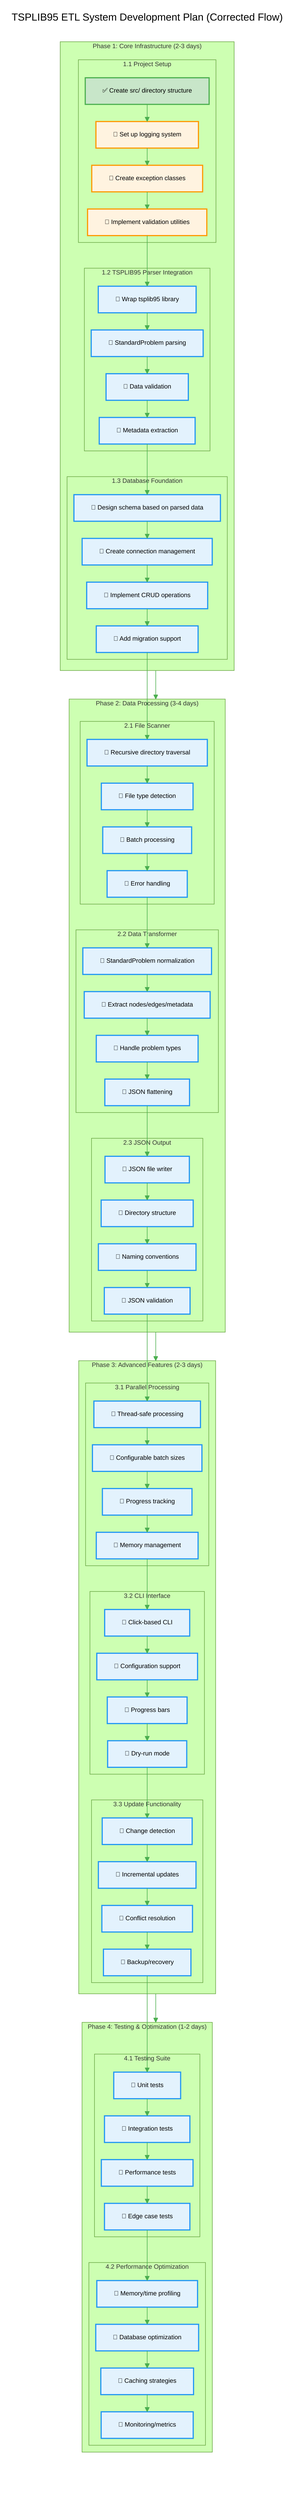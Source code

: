 ---
config:
  layout: elk
  theme: forest
  elk:
    mergeEdges: true
    nodePlacementStrategy: BRANDES_KOEPF
    nodeSpacing: 40
  themeVariables:
    primaryColor: '#e8f5e8'
    primaryTextColor: '#1b5e20'
    primaryBorderColor: '#2e7d32'
    lineColor: '#4caf50'
    fontFamily: arial
    fontSize: 11px
    background: '#f9fff9'
  flowchart:
    defaultRenderer: elk
    htmlLabels: true
    curve: basis
    useMaxWidth: true
    diagramPadding: 20
title: TSPLIB95 ETL System Development Plan (Corrected Flow)
---
flowchart TB
    subgraph phase1["Phase 1: Core Infrastructure (2-3 days)"]
        subgraph setup["1.1 Project Setup"]
            setup_dir["✅ Create src/ directory structure"]
            setup_log["🔲 Set up logging system"]
            setup_except["🔲 Create exception classes"]
            setup_valid["🔲 Implement validation utilities"]
        end
        
        subgraph parser["1.2 TSPLIB95 Parser Integration"]
            parse_wrap["🔲 Wrap tsplib95 library"]
            parse_std["🔲 StandardProblem parsing"]
            parse_valid["🔲 Data validation"]
            parse_meta["🔲 Metadata extraction"]
        end
        
        subgraph database["1.3 Database Foundation"]
            db_schema["🔲 Design schema based on parsed data"]
            db_conn["🔲 Create connection management"]
            db_crud["🔲 Implement CRUD operations"]
            db_migrate["🔲 Add migration support"]
        end
    end
    
    subgraph phase2["Phase 2: Data Processing (3-4 days)"]
        subgraph scanner["2.1 File Scanner"]
            scan_traverse["🔲 Recursive directory traversal"]
            scan_detect["🔲 File type detection"]
            scan_batch["🔲 Batch processing"]
            scan_error["🔲 Error handling"]
        end
        
        subgraph transform["2.2 Data Transformer"]
            trans_norm["🔲 StandardProblem normalization"]
            trans_extract["🔲 Extract nodes/edges/metadata"]
            trans_types["🔲 Handle problem types"]
            trans_json["🔲 JSON flattening"]
        end
        
        subgraph output["2.3 JSON Output"]
            json_writer["🔲 JSON file writer"]
            json_dir["🔲 Directory structure"]
            json_naming["🔲 Naming conventions"]
            json_validate["🔲 JSON validation"]
        end
    end
    
    subgraph phase3["Phase 3: Advanced Features (2-3 days)"]
        subgraph parallel["3.1 Parallel Processing"]
            par_threads["🔲 Thread-safe processing"]
            par_batch["🔲 Configurable batch sizes"]
            par_progress["🔲 Progress tracking"]
            par_memory["🔲 Memory management"]
        end
        
        subgraph cli["3.2 CLI Interface"]
            cli_click["🔲 Click-based CLI"]
            cli_config["🔲 Configuration support"]
            cli_progress["🔲 Progress bars"]
            cli_dry["🔲 Dry-run mode"]
        end
        
        subgraph update["3.3 Update Functionality"]
            upd_detect["🔲 Change detection"]
            upd_incr["🔲 Incremental updates"]
            upd_conflict["🔲 Conflict resolution"]
            upd_backup["🔲 Backup/recovery"]
        end
    end
    
    subgraph phase4["Phase 4: Testing & Optimization (1-2 days)"]
        subgraph testing["4.1 Testing Suite"]
            test_unit["🔲 Unit tests"]
            test_integration["🔲 Integration tests"]
            test_perf["🔲 Performance tests"]
            test_edge["🔲 Edge case tests"]
        end
        
        subgraph optimization["4.2 Performance Optimization"]
            opt_profile["🔲 Memory/time profiling"]
            opt_db["🔲 Database optimization"]
            opt_cache["🔲 Caching strategies"]
            opt_monitor["🔲 Monitoring/metrics"]
        end
    end
    
    %% Phase Dependencies
    phase1 --> phase2
    phase2 --> phase3
    phase3 --> phase4
    
    %% Corrected Internal Dependencies within Phase 1
    setup_dir --> setup_log
    setup_log --> setup_except
    setup_except --> setup_valid
    setup_valid --> parse_wrap
    parse_wrap --> parse_std
    parse_std --> parse_valid
    parse_valid --> parse_meta
    parse_meta --> db_schema
    db_schema --> db_conn
    db_conn --> db_crud
    db_crud --> db_migrate
    
    %% Internal Dependencies within Phase 2
    db_migrate --> scan_traverse
    scan_traverse --> scan_detect
    scan_detect --> scan_batch
    scan_batch --> scan_error
    scan_error --> trans_norm
    trans_norm --> trans_extract
    trans_extract --> trans_types
    trans_types --> trans_json
    trans_json --> json_writer
    json_writer --> json_dir
    json_dir --> json_naming
    json_naming --> json_validate
    
    %% Internal Dependencies within Phase 3
    json_validate --> par_threads
    par_threads --> par_batch
    par_batch --> par_progress
    par_progress --> par_memory
    par_memory --> cli_click
    cli_click --> cli_config
    cli_config --> cli_progress
    cli_progress --> cli_dry
    cli_dry --> upd_detect
    upd_detect --> upd_incr
    upd_incr --> upd_conflict
    upd_conflict --> upd_backup
    
    %% Internal Dependencies within Phase 4
    upd_backup --> test_unit
    test_unit --> test_integration
    test_integration --> test_perf
    test_perf --> test_edge
    test_edge --> opt_profile
    opt_profile --> opt_db
    opt_db --> opt_cache
    opt_cache --> opt_monitor
    
    %% Styling
    classDef completed fill:#c8e6c9,stroke:#4caf50,stroke-width:2px
    classDef inProgress fill:#fff3e0,stroke:#ff9800,stroke-width:2px
    classDef pending fill:#e3f2fd,stroke:#2196f3,stroke-width:2px
    classDef phase fill:#f3e5f5,stroke:#9c27b0,stroke-width:3px
    
    class setup_dir completed
    class setup_log,setup_except,setup_valid inProgress
    class parse_wrap,parse_std,parse_valid,parse_meta,db_schema,db_conn,db_crud,db_migrate pending
    class scan_traverse,scan_detect,scan_batch,scan_error,trans_norm,trans_extract,trans_types,trans_json pending
    class json_writer,json_dir,json_naming,json_validate,par_threads,par_batch,par_progress,par_memory pending
    class cli_click,cli_config,cli_progress,cli_dry,upd_detect,upd_incr,upd_conflict,upd_backup pending
    class test_unit,test_integration,test_perf,test_edge,opt_profile,opt_db,opt_cache,opt_monitor pending